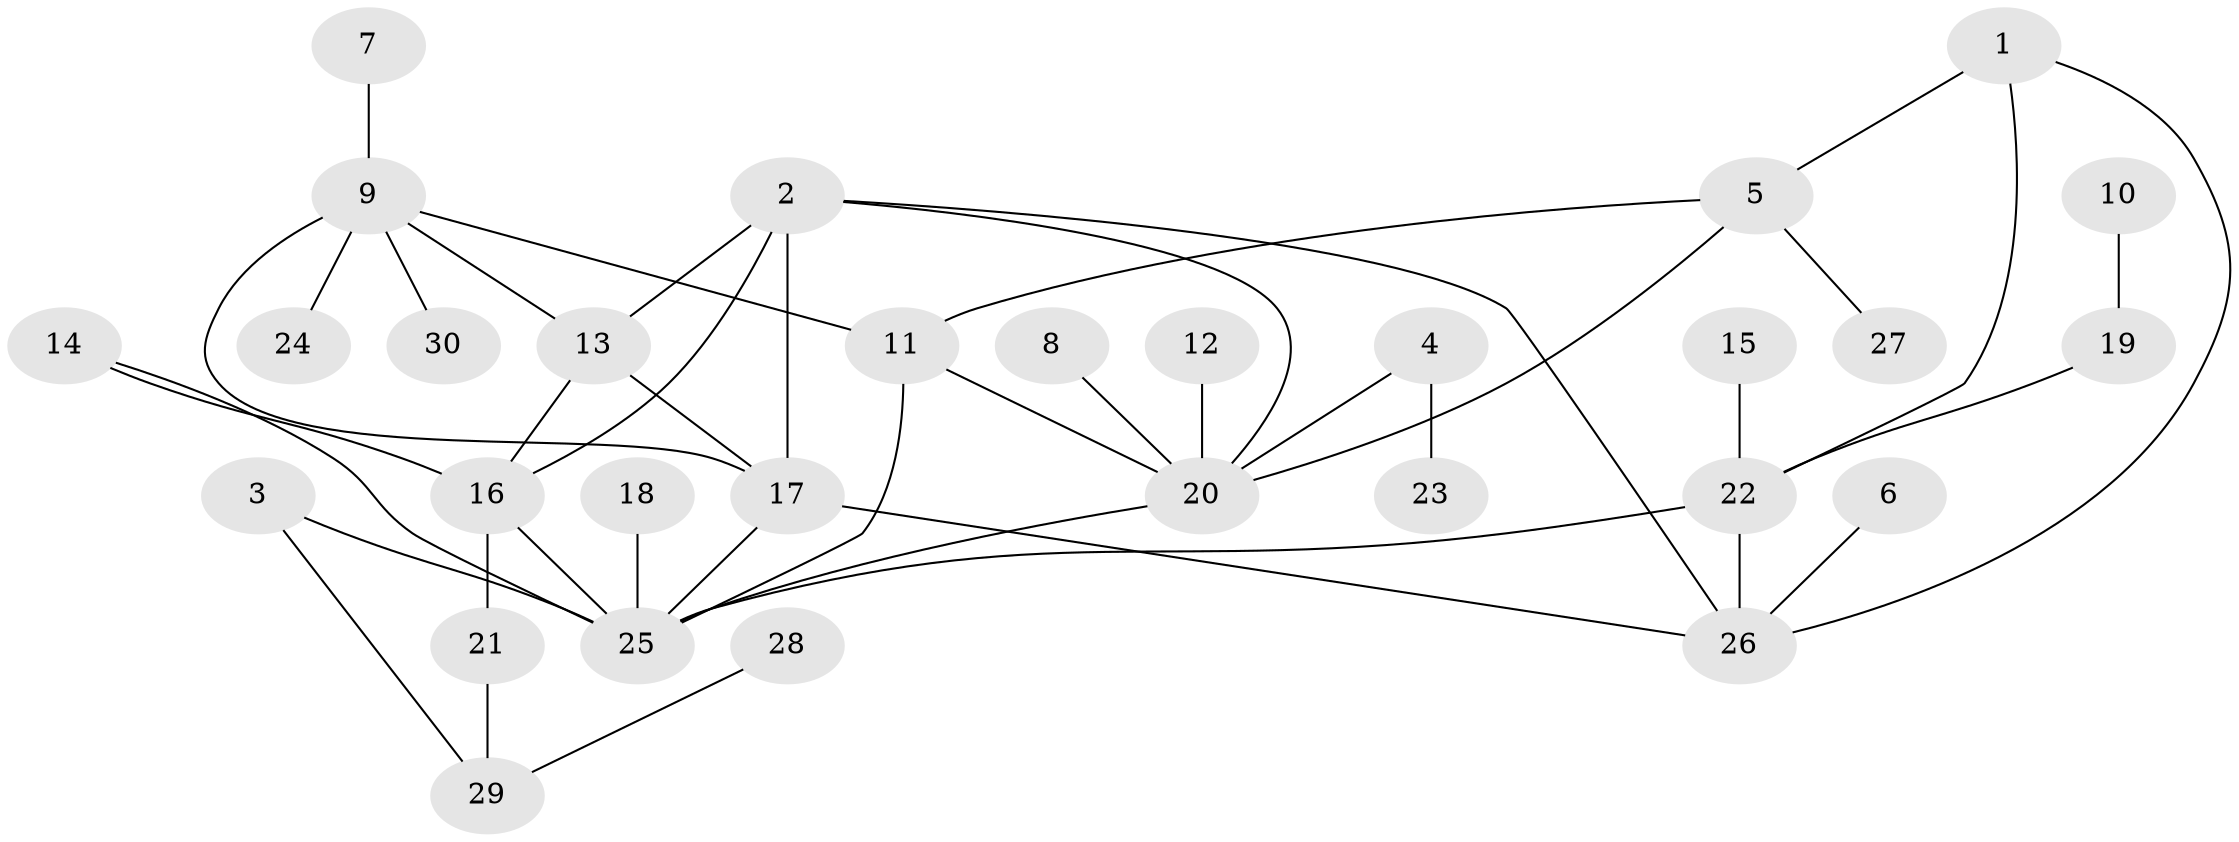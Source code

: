 // original degree distribution, {7: 0.05, 3: 0.03333333333333333, 6: 0.03333333333333333, 9: 0.016666666666666666, 5: 0.11666666666666667, 4: 0.03333333333333333, 8: 0.016666666666666666, 2: 0.18333333333333332, 1: 0.5166666666666667}
// Generated by graph-tools (version 1.1) at 2025/02/03/09/25 03:02:45]
// undirected, 30 vertices, 43 edges
graph export_dot {
graph [start="1"]
  node [color=gray90,style=filled];
  1;
  2;
  3;
  4;
  5;
  6;
  7;
  8;
  9;
  10;
  11;
  12;
  13;
  14;
  15;
  16;
  17;
  18;
  19;
  20;
  21;
  22;
  23;
  24;
  25;
  26;
  27;
  28;
  29;
  30;
  1 -- 5 [weight=1.0];
  1 -- 22 [weight=1.0];
  1 -- 26 [weight=1.0];
  2 -- 13 [weight=1.0];
  2 -- 16 [weight=1.0];
  2 -- 17 [weight=1.0];
  2 -- 20 [weight=1.0];
  2 -- 26 [weight=1.0];
  3 -- 25 [weight=1.0];
  3 -- 29 [weight=1.0];
  4 -- 20 [weight=1.0];
  4 -- 23 [weight=1.0];
  5 -- 11 [weight=1.0];
  5 -- 20 [weight=1.0];
  5 -- 27 [weight=1.0];
  6 -- 26 [weight=1.0];
  7 -- 9 [weight=1.0];
  8 -- 20 [weight=1.0];
  9 -- 11 [weight=1.0];
  9 -- 13 [weight=1.0];
  9 -- 17 [weight=2.0];
  9 -- 24 [weight=1.0];
  9 -- 30 [weight=1.0];
  10 -- 19 [weight=1.0];
  11 -- 20 [weight=1.0];
  11 -- 25 [weight=2.0];
  12 -- 20 [weight=1.0];
  13 -- 16 [weight=1.0];
  13 -- 17 [weight=1.0];
  14 -- 16 [weight=1.0];
  14 -- 25 [weight=2.0];
  15 -- 22 [weight=1.0];
  16 -- 21 [weight=1.0];
  16 -- 25 [weight=1.0];
  17 -- 25 [weight=1.0];
  17 -- 26 [weight=1.0];
  18 -- 25 [weight=1.0];
  19 -- 22 [weight=1.0];
  20 -- 25 [weight=1.0];
  21 -- 29 [weight=1.0];
  22 -- 25 [weight=1.0];
  22 -- 26 [weight=1.0];
  28 -- 29 [weight=1.0];
}
